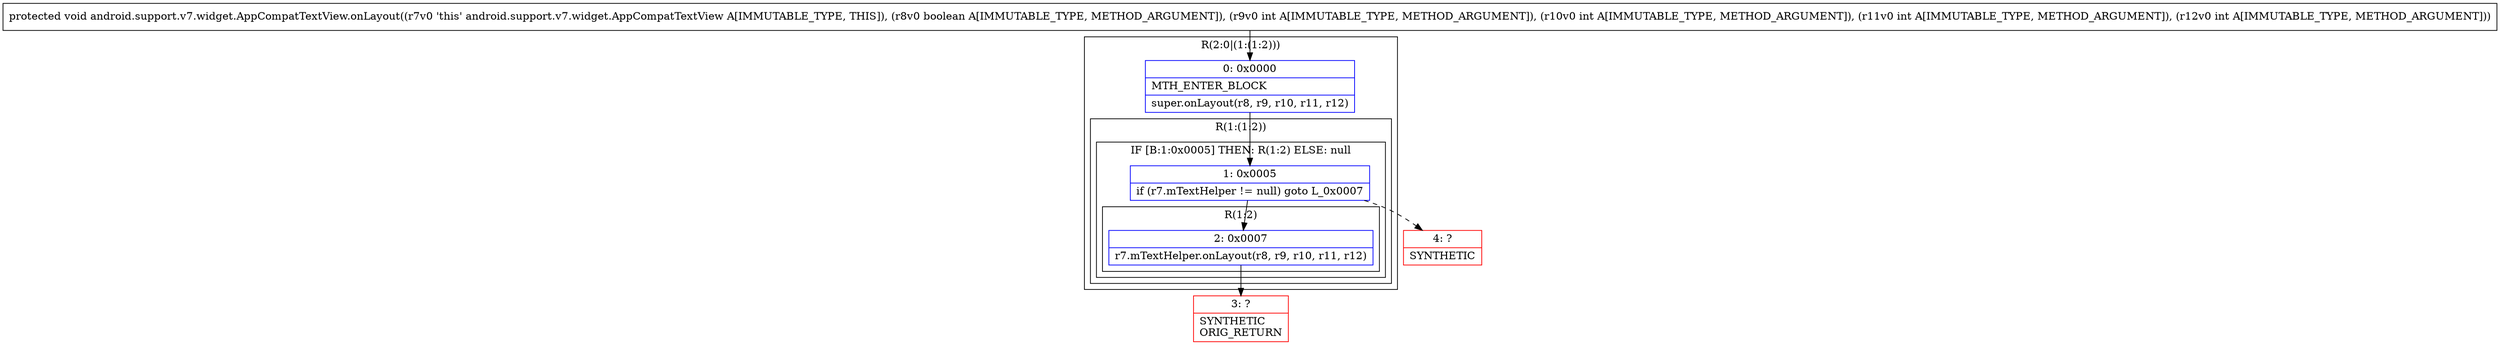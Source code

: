digraph "CFG forandroid.support.v7.widget.AppCompatTextView.onLayout(ZIIII)V" {
subgraph cluster_Region_1216684035 {
label = "R(2:0|(1:(1:2)))";
node [shape=record,color=blue];
Node_0 [shape=record,label="{0\:\ 0x0000|MTH_ENTER_BLOCK\l|super.onLayout(r8, r9, r10, r11, r12)\l}"];
subgraph cluster_Region_1138347955 {
label = "R(1:(1:2))";
node [shape=record,color=blue];
subgraph cluster_IfRegion_1577113209 {
label = "IF [B:1:0x0005] THEN: R(1:2) ELSE: null";
node [shape=record,color=blue];
Node_1 [shape=record,label="{1\:\ 0x0005|if (r7.mTextHelper != null) goto L_0x0007\l}"];
subgraph cluster_Region_230444584 {
label = "R(1:2)";
node [shape=record,color=blue];
Node_2 [shape=record,label="{2\:\ 0x0007|r7.mTextHelper.onLayout(r8, r9, r10, r11, r12)\l}"];
}
}
}
}
Node_3 [shape=record,color=red,label="{3\:\ ?|SYNTHETIC\lORIG_RETURN\l}"];
Node_4 [shape=record,color=red,label="{4\:\ ?|SYNTHETIC\l}"];
MethodNode[shape=record,label="{protected void android.support.v7.widget.AppCompatTextView.onLayout((r7v0 'this' android.support.v7.widget.AppCompatTextView A[IMMUTABLE_TYPE, THIS]), (r8v0 boolean A[IMMUTABLE_TYPE, METHOD_ARGUMENT]), (r9v0 int A[IMMUTABLE_TYPE, METHOD_ARGUMENT]), (r10v0 int A[IMMUTABLE_TYPE, METHOD_ARGUMENT]), (r11v0 int A[IMMUTABLE_TYPE, METHOD_ARGUMENT]), (r12v0 int A[IMMUTABLE_TYPE, METHOD_ARGUMENT])) }"];
MethodNode -> Node_0;
Node_0 -> Node_1;
Node_1 -> Node_2;
Node_1 -> Node_4[style=dashed];
Node_2 -> Node_3;
}

